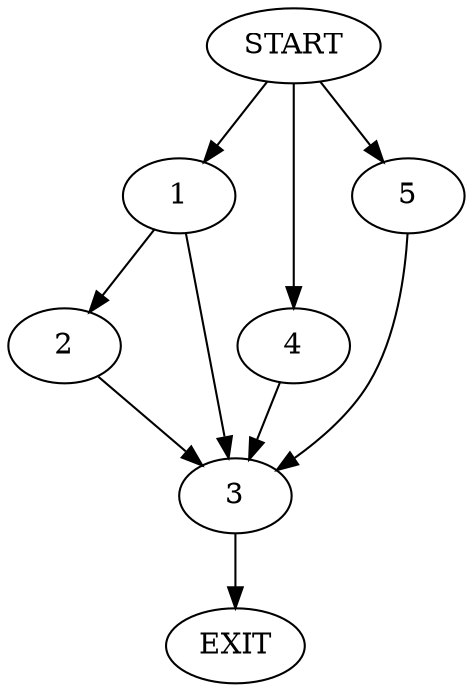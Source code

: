 digraph {
0 [label="START"]
6 [label="EXIT"]
0 -> 1
1 -> 2
1 -> 3
3 -> 6
2 -> 3
0 -> 4
4 -> 3
0 -> 5
5 -> 3
}
